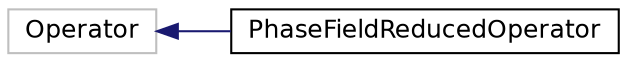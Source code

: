 digraph "Graphical Class Hierarchy"
{
  bgcolor="transparent";
  edge [fontname="Helvetica",fontsize="12",labelfontname="Helvetica",labelfontsize="12"];
  node [fontname="Helvetica",fontsize="12",shape=record];
  rankdir="LR";
  Node54 [label="Operator",height=0.2,width=0.4,color="grey75"];
  Node54 -> Node0 [dir="back",color="midnightblue",fontsize="12",style="solid",fontname="Helvetica"];
  Node0 [label="PhaseFieldReducedOperator",height=0.2,width=0.4,color="black",URL="$classPhaseFieldReducedOperator.html"];
}
